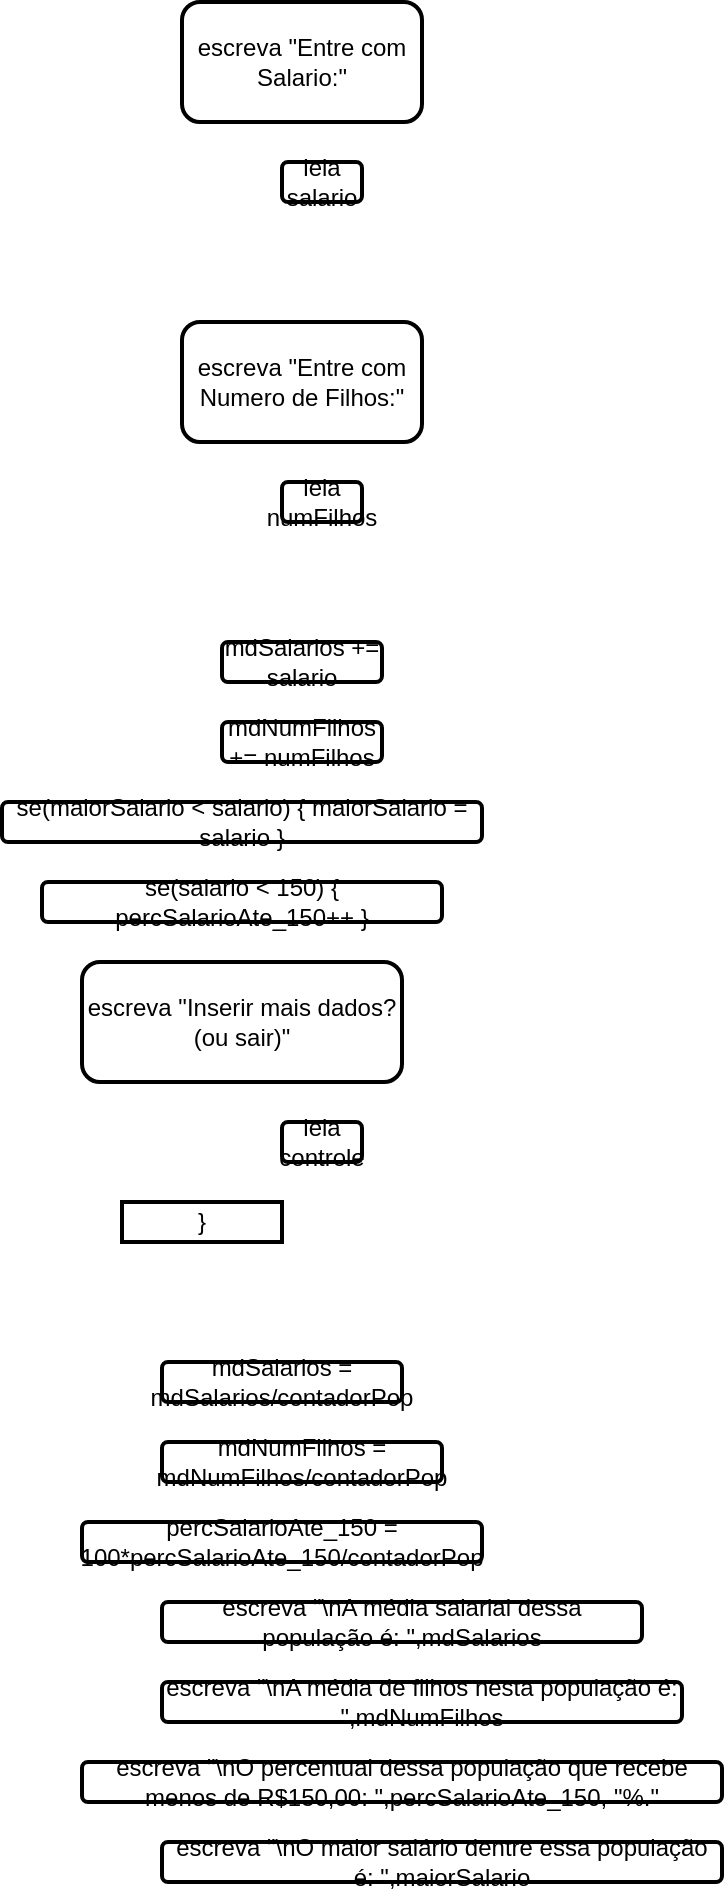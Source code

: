 <mxfile version="22.0.2" type="github">
  <diagram id="C5RBs43oDa-KdzZeNtuy" name="Page-1">
    <mxGraphModel dx="659" dy="726" grid="1" gridSize="10" guides="1" tooltips="1" connect="1" arrows="1" fold="1" page="1" pageScale="1" pageWidth="827" pageHeight="1169" math="0" shadow="0">
      <root>
        <mxCell id="WIyWlLk6GJQsqaUBKTNV-0" />
        <mxCell id="WIyWlLk6GJQsqaUBKTNV-1" parent="WIyWlLk6GJQsqaUBKTNV-0" />
        <mxCell id="f4Y0gO_Kiw8ghcvXuQjV-2" value="escreva &quot;Entre com Salario:&quot;" style="whiteSpace=wrap;html=1;strokeWidth=2;rounded=1;" vertex="1" connectable="0" parent="WIyWlLk6GJQsqaUBKTNV-1">
          <mxGeometry x="210" y="80" width="120" height="60" as="geometry" />
        </mxCell>
        <mxCell id="f4Y0gO_Kiw8ghcvXuQjV-4" value="leia salario" style="whiteSpace=wrap;html=1;strokeWidth=2;rounded=1;" vertex="1" connectable="0" parent="WIyWlLk6GJQsqaUBKTNV-1">
          <mxGeometry x="260" y="160" width="40" height="20" as="geometry" />
        </mxCell>
        <mxCell id="f4Y0gO_Kiw8ghcvXuQjV-6" value="escreva &quot;Entre com Numero de Filhos:&quot;" style="whiteSpace=wrap;html=1;strokeWidth=2;rounded=1;" vertex="1" connectable="0" parent="WIyWlLk6GJQsqaUBKTNV-1">
          <mxGeometry x="210" y="240" width="120" height="60" as="geometry" />
        </mxCell>
        <mxCell id="f4Y0gO_Kiw8ghcvXuQjV-7" value="leia numFilhos" style="whiteSpace=wrap;html=1;strokeWidth=2;rounded=1;" vertex="1" connectable="0" parent="WIyWlLk6GJQsqaUBKTNV-1">
          <mxGeometry x="260" y="320" width="40" height="20" as="geometry" />
        </mxCell>
        <mxCell id="f4Y0gO_Kiw8ghcvXuQjV-9" value="mdSalarios += salario" style="whiteSpace=wrap;html=1;strokeWidth=2;rounded=1;" vertex="1" connectable="0" parent="WIyWlLk6GJQsqaUBKTNV-1">
          <mxGeometry x="230" y="400" width="80" height="20" as="geometry" />
        </mxCell>
        <mxCell id="f4Y0gO_Kiw8ghcvXuQjV-10" value="mdNumFilhos += numFilhos" style="whiteSpace=wrap;html=1;strokeWidth=2;rounded=1;" vertex="1" connectable="0" parent="WIyWlLk6GJQsqaUBKTNV-1">
          <mxGeometry x="230" y="440" width="80" height="20" as="geometry" />
        </mxCell>
        <mxCell id="f4Y0gO_Kiw8ghcvXuQjV-11" value="se(maiorSalario &lt; salario) { maiorSalario = salario }" style="whiteSpace=wrap;html=1;strokeWidth=2;rounded=1;" vertex="1" connectable="0" parent="WIyWlLk6GJQsqaUBKTNV-1">
          <mxGeometry x="120" y="480" width="240" height="20" as="geometry" />
        </mxCell>
        <mxCell id="f4Y0gO_Kiw8ghcvXuQjV-12" value="se(salario &lt; 150) { percSalarioAte_150++ }" style="whiteSpace=wrap;html=1;strokeWidth=2;rounded=1;" vertex="1" connectable="0" parent="WIyWlLk6GJQsqaUBKTNV-1">
          <mxGeometry x="140" y="520" width="200" height="20" as="geometry" />
        </mxCell>
        <mxCell id="f4Y0gO_Kiw8ghcvXuQjV-13" value="escreva &quot;Inserir mais dados? (ou sair)&quot;" style="whiteSpace=wrap;html=1;strokeWidth=2;rounded=1;" vertex="1" connectable="0" parent="WIyWlLk6GJQsqaUBKTNV-1">
          <mxGeometry x="160" y="560" width="160" height="60" as="geometry" />
        </mxCell>
        <mxCell id="f4Y0gO_Kiw8ghcvXuQjV-15" value="leia controle" style="whiteSpace=wrap;html=1;strokeWidth=2;rounded=1;" vertex="1" connectable="0" parent="WIyWlLk6GJQsqaUBKTNV-1">
          <mxGeometry x="260" y="640" width="40" height="20" as="geometry" />
        </mxCell>
        <mxCell id="f4Y0gO_Kiw8ghcvXuQjV-16" value="}" style="whiteSpace=wrap;html=1;strokeWidth=2;rounded=0;" vertex="1" connectable="0" parent="WIyWlLk6GJQsqaUBKTNV-1">
          <mxGeometry x="180" y="680" width="80" height="20" as="geometry" />
        </mxCell>
        <mxCell id="f4Y0gO_Kiw8ghcvXuQjV-18" value="mdSalarios = mdSalarios/contadorPop" style="whiteSpace=wrap;html=1;strokeWidth=2;rounded=1;" vertex="1" connectable="0" parent="WIyWlLk6GJQsqaUBKTNV-1">
          <mxGeometry x="200" y="760" width="120" height="20" as="geometry" />
        </mxCell>
        <mxCell id="f4Y0gO_Kiw8ghcvXuQjV-19" value="mdNumFilhos = mdNumFilhos/contadorPop" style="whiteSpace=wrap;html=1;strokeWidth=2;rounded=1;" vertex="1" connectable="0" parent="WIyWlLk6GJQsqaUBKTNV-1">
          <mxGeometry x="200" y="800" width="140" height="20" as="geometry" />
        </mxCell>
        <mxCell id="f4Y0gO_Kiw8ghcvXuQjV-20" value="percSalarioAte_150 = 100*percSalarioAte_150/contadorPop" style="whiteSpace=wrap;html=1;strokeWidth=2;rounded=1;" vertex="1" connectable="0" parent="WIyWlLk6GJQsqaUBKTNV-1">
          <mxGeometry x="160" y="840" width="200" height="20" as="geometry" />
        </mxCell>
        <mxCell id="f4Y0gO_Kiw8ghcvXuQjV-21" value="escreva &quot;\nA média salarial dessa população é: &quot;,mdSalarios" style="whiteSpace=wrap;html=1;strokeWidth=2;rounded=1;" vertex="1" connectable="0" parent="WIyWlLk6GJQsqaUBKTNV-1">
          <mxGeometry x="200" y="880" width="240" height="20" as="geometry" />
        </mxCell>
        <mxCell id="f4Y0gO_Kiw8ghcvXuQjV-22" value="escreva &quot;\nA média de filhos nesta população é: &quot;,mdNumFilhos" style="whiteSpace=wrap;html=1;strokeWidth=2;rounded=1;" vertex="1" connectable="0" parent="WIyWlLk6GJQsqaUBKTNV-1">
          <mxGeometry x="200" y="920" width="260" height="20" as="geometry" />
        </mxCell>
        <mxCell id="f4Y0gO_Kiw8ghcvXuQjV-23" value="escreva &quot;\nO percentual dessa população que recebe menos de R$150,00: &quot;,percSalarioAte_150, &quot;%.&quot;" style="whiteSpace=wrap;html=1;strokeWidth=2;rounded=1;" vertex="1" connectable="0" parent="WIyWlLk6GJQsqaUBKTNV-1">
          <mxGeometry x="160" y="960" width="320" height="20" as="geometry" />
        </mxCell>
        <mxCell id="f4Y0gO_Kiw8ghcvXuQjV-24" value="escreva &quot;\nO maior salário dentre essa população é: &quot;,maiorSalario" style="whiteSpace=wrap;html=1;strokeWidth=2;rounded=1;" vertex="1" connectable="0" parent="WIyWlLk6GJQsqaUBKTNV-1">
          <mxGeometry x="200" y="1000" width="280" height="20" as="geometry" />
        </mxCell>
      </root>
    </mxGraphModel>
  </diagram>
</mxfile>